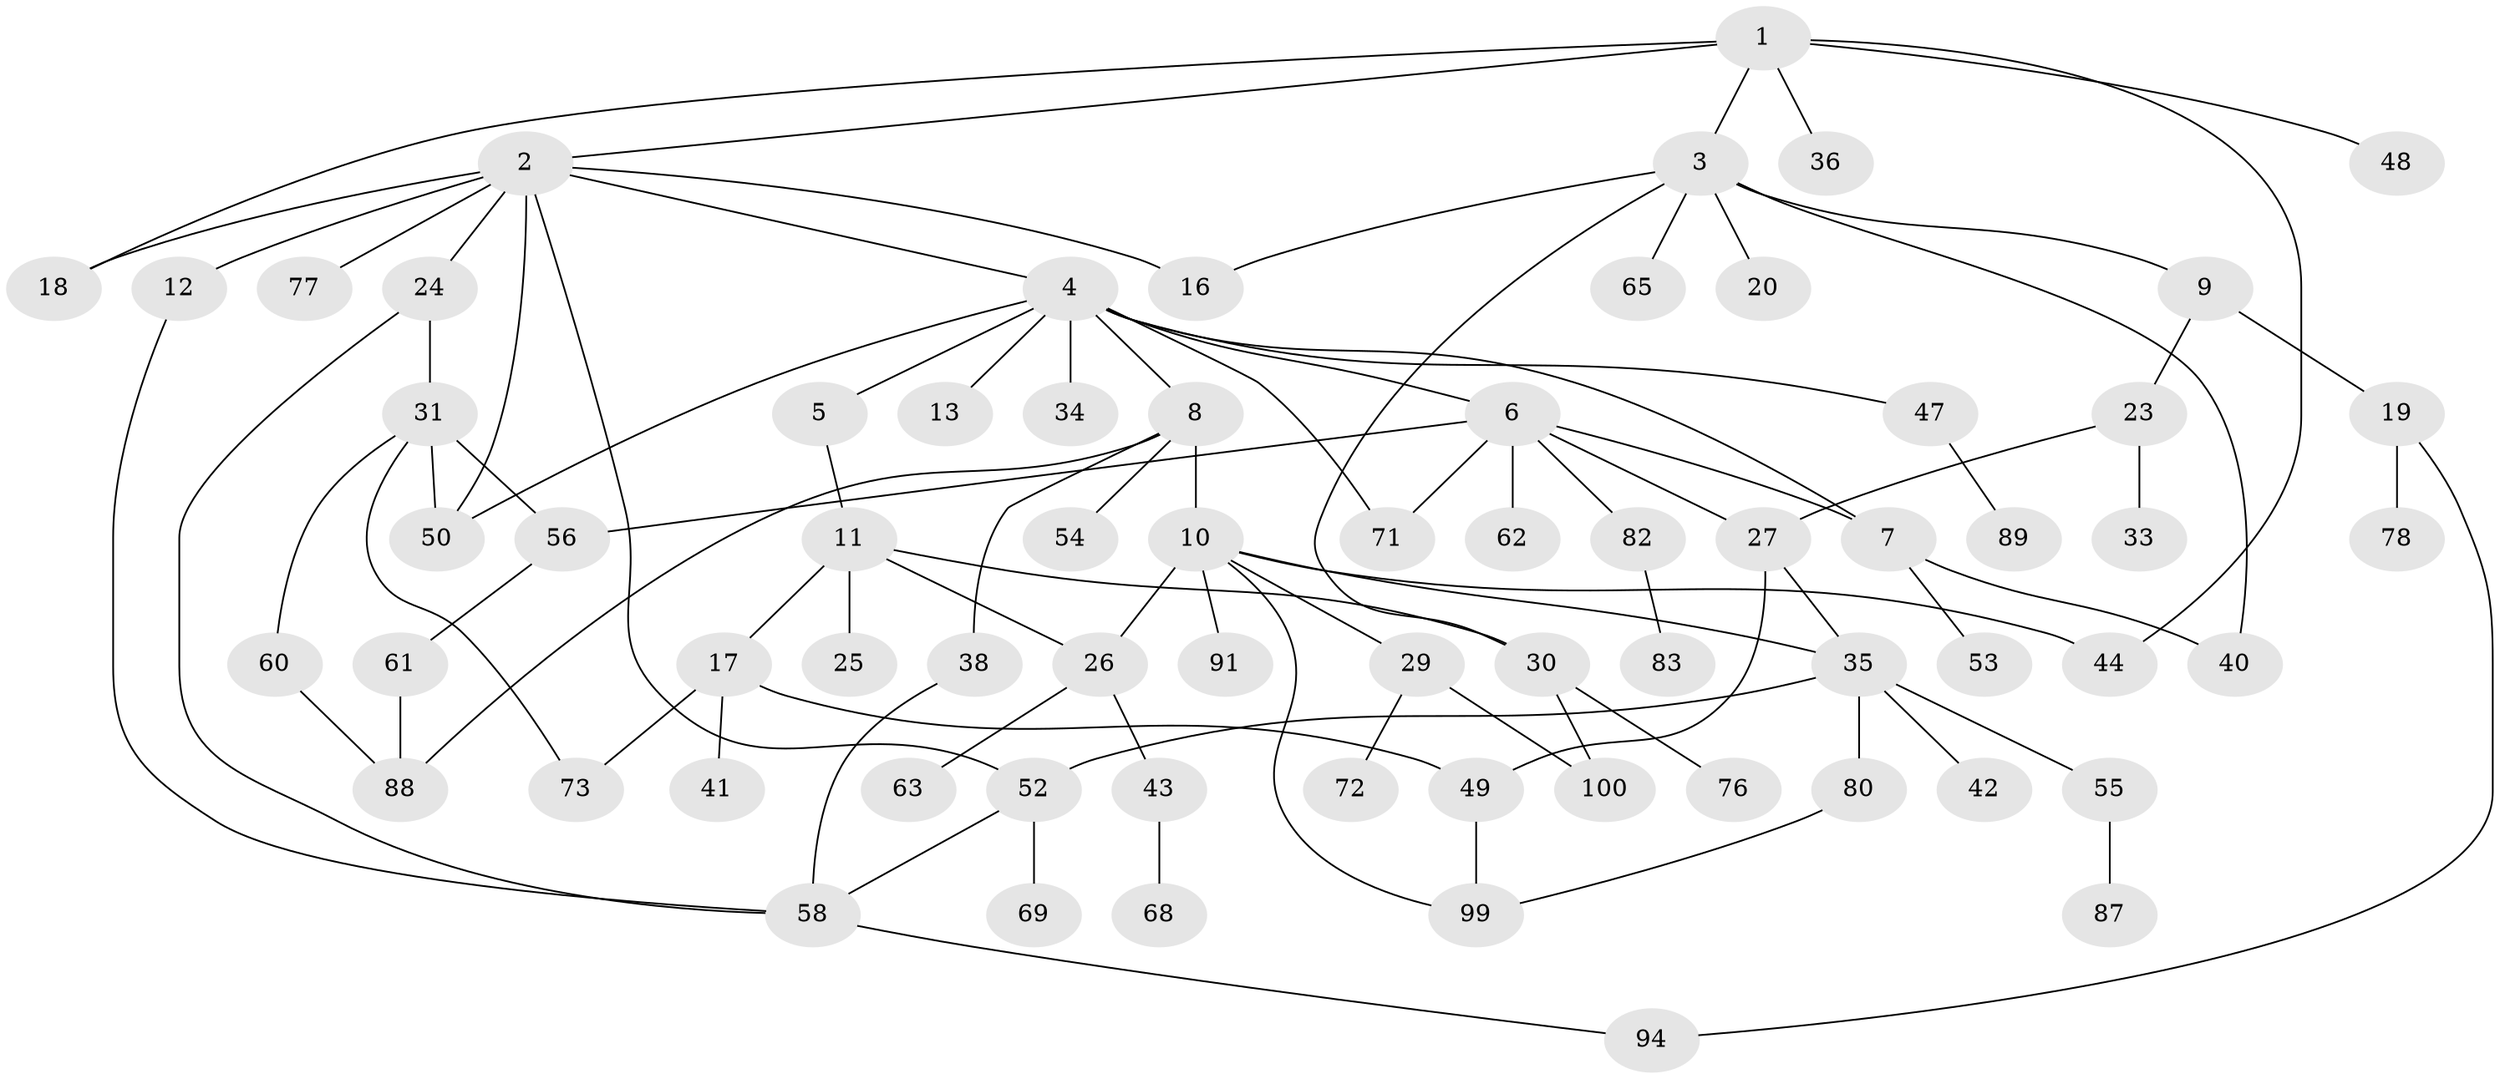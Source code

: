 // original degree distribution, {6: 0.02, 9: 0.01, 5: 0.06, 8: 0.01, 2: 0.28, 3: 0.2, 4: 0.11, 1: 0.31}
// Generated by graph-tools (version 1.1) at 2025/38/02/21/25 10:38:51]
// undirected, 69 vertices, 93 edges
graph export_dot {
graph [start="1"]
  node [color=gray90,style=filled];
  1 [super="+32"];
  2 [super="+64"];
  3 [super="+37"];
  4 [super="+14"];
  5;
  6 [super="+51"];
  7 [super="+46"];
  8;
  9 [super="+28"];
  10 [super="+15"];
  11 [super="+21"];
  12 [super="+93"];
  13;
  16;
  17 [super="+22"];
  18;
  19 [super="+59"];
  20;
  23;
  24;
  25;
  26;
  27 [super="+70"];
  29 [super="+86"];
  30 [super="+57"];
  31 [super="+90"];
  33;
  34;
  35 [super="+39"];
  36;
  38 [super="+98"];
  40;
  41;
  42;
  43 [super="+45"];
  44;
  47 [super="+67"];
  48;
  49 [super="+81"];
  50 [super="+84"];
  52;
  53;
  54;
  55 [super="+66"];
  56;
  58 [super="+79"];
  60 [super="+74"];
  61 [super="+95"];
  62 [super="+75"];
  63;
  65;
  68;
  69;
  71;
  72;
  73;
  76 [super="+92"];
  77;
  78;
  80;
  82 [super="+85"];
  83;
  87;
  88 [super="+97"];
  89;
  91;
  94 [super="+96"];
  99;
  100;
  1 -- 2;
  1 -- 3;
  1 -- 18;
  1 -- 44;
  1 -- 48;
  1 -- 36;
  2 -- 4;
  2 -- 12;
  2 -- 24;
  2 -- 52;
  2 -- 77;
  2 -- 18;
  2 -- 16;
  2 -- 50;
  3 -- 9;
  3 -- 16;
  3 -- 20;
  3 -- 40;
  3 -- 65;
  3 -- 30;
  4 -- 5;
  4 -- 6;
  4 -- 8;
  4 -- 13;
  4 -- 50;
  4 -- 71;
  4 -- 34;
  4 -- 47;
  4 -- 7;
  5 -- 11;
  6 -- 7;
  6 -- 62;
  6 -- 82;
  6 -- 56;
  6 -- 71;
  6 -- 27;
  7 -- 53;
  7 -- 40;
  8 -- 10;
  8 -- 38;
  8 -- 54;
  8 -- 88;
  9 -- 19;
  9 -- 23;
  10 -- 35;
  10 -- 91;
  10 -- 26;
  10 -- 99;
  10 -- 44;
  10 -- 29;
  11 -- 17;
  11 -- 30;
  11 -- 26;
  11 -- 25;
  12 -- 58;
  17 -- 73;
  17 -- 41;
  17 -- 49;
  19 -- 78;
  19 -- 94;
  23 -- 27;
  23 -- 33;
  24 -- 31;
  24 -- 58;
  26 -- 43;
  26 -- 63;
  27 -- 49;
  27 -- 35;
  29 -- 72;
  29 -- 100;
  30 -- 100;
  30 -- 76;
  31 -- 56;
  31 -- 60;
  31 -- 73;
  31 -- 50;
  35 -- 55 [weight=2];
  35 -- 80;
  35 -- 52;
  35 -- 42;
  38 -- 58;
  43 -- 68;
  47 -- 89;
  49 -- 99;
  52 -- 69;
  52 -- 58;
  55 -- 87;
  56 -- 61;
  58 -- 94;
  60 -- 88;
  61 -- 88;
  80 -- 99;
  82 -- 83;
}

